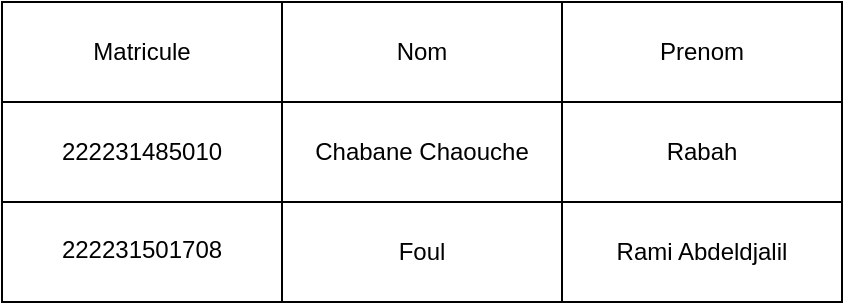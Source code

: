 <mxfile version="26.0.9">
  <diagram name="Page-1" id="jKUWsxkdeYfIPYvCc499">
    <mxGraphModel dx="780" dy="504" grid="1" gridSize="10" guides="1" tooltips="1" connect="1" arrows="1" fold="1" page="1" pageScale="1" pageWidth="570" pageHeight="940" math="0" shadow="0">
      <root>
        <mxCell id="0" />
        <mxCell id="1" parent="0" />
        <mxCell id="mU5h3Dr2PrvQPjgkxkZx-1" value="" style="shape=table;startSize=0;container=1;collapsible=0;childLayout=tableLayout;fillColor=none;" vertex="1" parent="1">
          <mxGeometry x="100" y="200" width="420" height="150" as="geometry" />
        </mxCell>
        <mxCell id="mU5h3Dr2PrvQPjgkxkZx-2" value="" style="shape=tableRow;horizontal=0;startSize=0;swimlaneHead=0;swimlaneBody=0;strokeColor=inherit;top=0;left=0;bottom=0;right=0;collapsible=0;dropTarget=0;fillColor=none;points=[[0,0.5],[1,0.5]];portConstraint=eastwest;" vertex="1" parent="mU5h3Dr2PrvQPjgkxkZx-1">
          <mxGeometry width="420" height="50" as="geometry" />
        </mxCell>
        <mxCell id="mU5h3Dr2PrvQPjgkxkZx-3" value="Matricule" style="shape=partialRectangle;html=1;whiteSpace=wrap;connectable=0;strokeColor=inherit;overflow=hidden;fillColor=none;top=0;left=0;bottom=0;right=0;pointerEvents=1;" vertex="1" parent="mU5h3Dr2PrvQPjgkxkZx-2">
          <mxGeometry width="140" height="50" as="geometry">
            <mxRectangle width="140" height="50" as="alternateBounds" />
          </mxGeometry>
        </mxCell>
        <mxCell id="mU5h3Dr2PrvQPjgkxkZx-4" value="Nom" style="shape=partialRectangle;html=1;whiteSpace=wrap;connectable=0;strokeColor=inherit;overflow=hidden;fillColor=none;top=0;left=0;bottom=0;right=0;pointerEvents=1;" vertex="1" parent="mU5h3Dr2PrvQPjgkxkZx-2">
          <mxGeometry x="140" width="140" height="50" as="geometry">
            <mxRectangle width="140" height="50" as="alternateBounds" />
          </mxGeometry>
        </mxCell>
        <mxCell id="mU5h3Dr2PrvQPjgkxkZx-5" value="Prenom" style="shape=partialRectangle;html=1;whiteSpace=wrap;connectable=0;strokeColor=inherit;overflow=hidden;fillColor=none;top=0;left=0;bottom=0;right=0;pointerEvents=1;" vertex="1" parent="mU5h3Dr2PrvQPjgkxkZx-2">
          <mxGeometry x="280" width="140" height="50" as="geometry">
            <mxRectangle width="140" height="50" as="alternateBounds" />
          </mxGeometry>
        </mxCell>
        <mxCell id="mU5h3Dr2PrvQPjgkxkZx-6" value="" style="shape=tableRow;horizontal=0;startSize=0;swimlaneHead=0;swimlaneBody=0;strokeColor=inherit;top=0;left=0;bottom=0;right=0;collapsible=0;dropTarget=0;fillColor=none;points=[[0,0.5],[1,0.5]];portConstraint=eastwest;" vertex="1" parent="mU5h3Dr2PrvQPjgkxkZx-1">
          <mxGeometry y="50" width="420" height="50" as="geometry" />
        </mxCell>
        <mxCell id="mU5h3Dr2PrvQPjgkxkZx-7" value="222231485010" style="shape=partialRectangle;html=1;whiteSpace=wrap;connectable=0;strokeColor=inherit;overflow=hidden;fillColor=none;top=0;left=0;bottom=0;right=0;pointerEvents=1;" vertex="1" parent="mU5h3Dr2PrvQPjgkxkZx-6">
          <mxGeometry width="140" height="50" as="geometry">
            <mxRectangle width="140" height="50" as="alternateBounds" />
          </mxGeometry>
        </mxCell>
        <mxCell id="mU5h3Dr2PrvQPjgkxkZx-8" value="Chabane Chaouche" style="shape=partialRectangle;html=1;whiteSpace=wrap;connectable=0;strokeColor=inherit;overflow=hidden;fillColor=none;top=0;left=0;bottom=0;right=0;pointerEvents=1;" vertex="1" parent="mU5h3Dr2PrvQPjgkxkZx-6">
          <mxGeometry x="140" width="140" height="50" as="geometry">
            <mxRectangle width="140" height="50" as="alternateBounds" />
          </mxGeometry>
        </mxCell>
        <mxCell id="mU5h3Dr2PrvQPjgkxkZx-9" value="Rabah" style="shape=partialRectangle;html=1;whiteSpace=wrap;connectable=0;strokeColor=inherit;overflow=hidden;fillColor=none;top=0;left=0;bottom=0;right=0;pointerEvents=1;" vertex="1" parent="mU5h3Dr2PrvQPjgkxkZx-6">
          <mxGeometry x="280" width="140" height="50" as="geometry">
            <mxRectangle width="140" height="50" as="alternateBounds" />
          </mxGeometry>
        </mxCell>
        <mxCell id="mU5h3Dr2PrvQPjgkxkZx-10" value="" style="shape=tableRow;horizontal=0;startSize=0;swimlaneHead=0;swimlaneBody=0;strokeColor=inherit;top=0;left=0;bottom=0;right=0;collapsible=0;dropTarget=0;fillColor=none;points=[[0,0.5],[1,0.5]];portConstraint=eastwest;" vertex="1" parent="mU5h3Dr2PrvQPjgkxkZx-1">
          <mxGeometry y="100" width="420" height="50" as="geometry" />
        </mxCell>
        <mxCell id="mU5h3Dr2PrvQPjgkxkZx-11" value="&#xa; 222231501708&#xa;&#xa;" style="shape=partialRectangle;html=1;whiteSpace=wrap;connectable=0;strokeColor=inherit;overflow=hidden;fillColor=none;top=0;left=0;bottom=0;right=0;pointerEvents=1;" vertex="1" parent="mU5h3Dr2PrvQPjgkxkZx-10">
          <mxGeometry width="140" height="50" as="geometry">
            <mxRectangle width="140" height="50" as="alternateBounds" />
          </mxGeometry>
        </mxCell>
        <mxCell id="mU5h3Dr2PrvQPjgkxkZx-12" value="Foul" style="shape=partialRectangle;html=1;whiteSpace=wrap;connectable=0;strokeColor=inherit;overflow=hidden;fillColor=none;top=0;left=0;bottom=0;right=0;pointerEvents=1;" vertex="1" parent="mU5h3Dr2PrvQPjgkxkZx-10">
          <mxGeometry x="140" width="140" height="50" as="geometry">
            <mxRectangle width="140" height="50" as="alternateBounds" />
          </mxGeometry>
        </mxCell>
        <mxCell id="mU5h3Dr2PrvQPjgkxkZx-13" value="&lt;br&gt;Rami Abdeldjalil&lt;div&gt;&lt;br/&gt;&lt;/div&gt;" style="shape=partialRectangle;html=1;whiteSpace=wrap;connectable=0;strokeColor=inherit;overflow=hidden;fillColor=none;top=0;left=0;bottom=0;right=0;pointerEvents=1;" vertex="1" parent="mU5h3Dr2PrvQPjgkxkZx-10">
          <mxGeometry x="280" width="140" height="50" as="geometry">
            <mxRectangle width="140" height="50" as="alternateBounds" />
          </mxGeometry>
        </mxCell>
      </root>
    </mxGraphModel>
  </diagram>
</mxfile>
